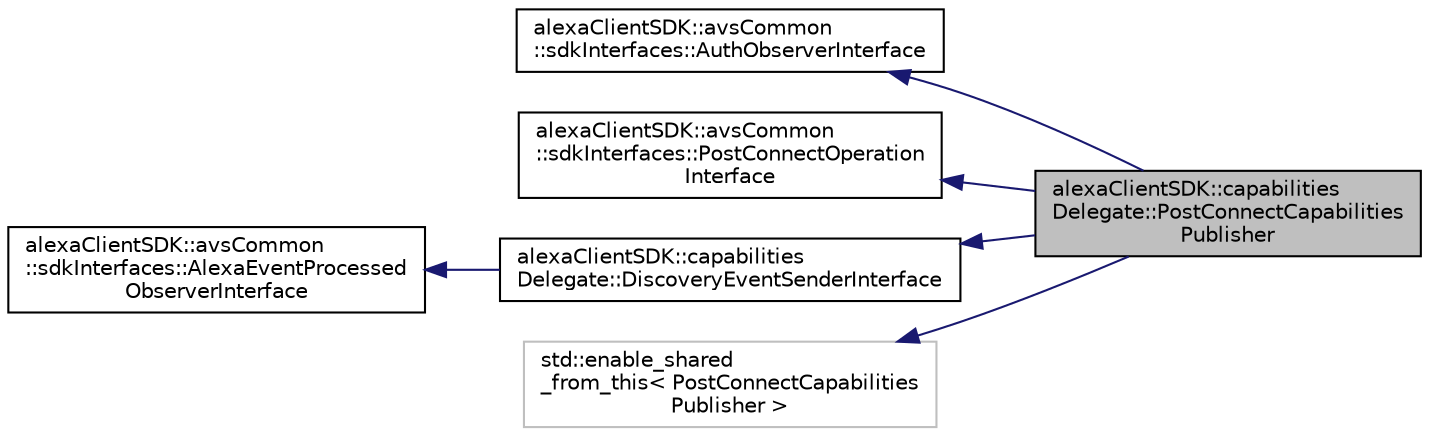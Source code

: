digraph "alexaClientSDK::capabilitiesDelegate::PostConnectCapabilitiesPublisher"
{
  edge [fontname="Helvetica",fontsize="10",labelfontname="Helvetica",labelfontsize="10"];
  node [fontname="Helvetica",fontsize="10",shape=record];
  rankdir="LR";
  Node0 [label="alexaClientSDK::capabilities\lDelegate::PostConnectCapabilities\lPublisher",height=0.2,width=0.4,color="black", fillcolor="grey75", style="filled", fontcolor="black"];
  Node1 -> Node0 [dir="back",color="midnightblue",fontsize="10",style="solid",fontname="Helvetica"];
  Node1 [label="alexaClientSDK::avsCommon\l::sdkInterfaces::AuthObserverInterface",height=0.2,width=0.4,color="black", fillcolor="white", style="filled",URL="$classalexa_client_s_d_k_1_1avs_common_1_1sdk_interfaces_1_1_auth_observer_interface.html"];
  Node2 -> Node0 [dir="back",color="midnightblue",fontsize="10",style="solid",fontname="Helvetica"];
  Node2 [label="alexaClientSDK::avsCommon\l::sdkInterfaces::PostConnectOperation\lInterface",height=0.2,width=0.4,color="black", fillcolor="white", style="filled",URL="$classalexa_client_s_d_k_1_1avs_common_1_1sdk_interfaces_1_1_post_connect_operation_interface.html"];
  Node3 -> Node0 [dir="back",color="midnightblue",fontsize="10",style="solid",fontname="Helvetica"];
  Node3 [label="alexaClientSDK::capabilities\lDelegate::DiscoveryEventSenderInterface",height=0.2,width=0.4,color="black", fillcolor="white", style="filled",URL="$classalexa_client_s_d_k_1_1capabilities_delegate_1_1_discovery_event_sender_interface.html"];
  Node4 -> Node3 [dir="back",color="midnightblue",fontsize="10",style="solid",fontname="Helvetica"];
  Node4 [label="alexaClientSDK::avsCommon\l::sdkInterfaces::AlexaEventProcessed\lObserverInterface",height=0.2,width=0.4,color="black", fillcolor="white", style="filled",URL="$classalexa_client_s_d_k_1_1avs_common_1_1sdk_interfaces_1_1_alexa_event_processed_observer_interface.html"];
  Node5 -> Node0 [dir="back",color="midnightblue",fontsize="10",style="solid",fontname="Helvetica"];
  Node5 [label="std::enable_shared\l_from_this\< PostConnectCapabilities\lPublisher \>",height=0.2,width=0.4,color="grey75", fillcolor="white", style="filled"];
}

